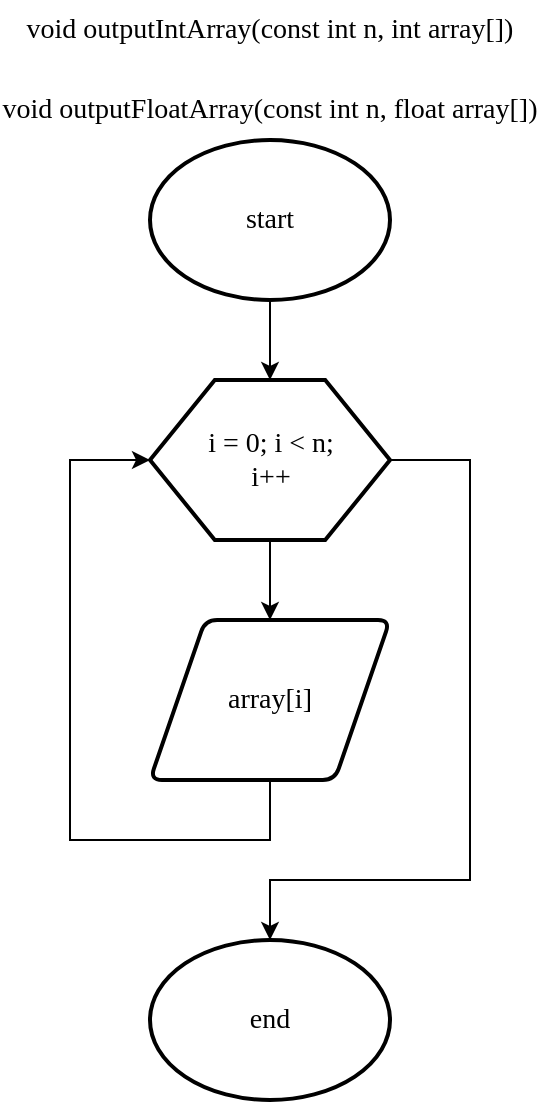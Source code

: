 <mxfile version="24.8.4">
  <diagram id="8Q3dDU82X_jl2kaXFfOp" name="Страница — 1">
    <mxGraphModel dx="851" dy="1639" grid="1" gridSize="10" guides="1" tooltips="1" connect="1" arrows="1" fold="1" page="1" pageScale="1" pageWidth="827" pageHeight="1169" math="0" shadow="0">
      <root>
        <mxCell id="0" />
        <mxCell id="1" parent="0" />
        <mxCell id="kHRQh5d3gpw3dr8Niihc-1" value="start" style="strokeWidth=2;html=1;shape=mxgraph.flowchart.start_1;whiteSpace=wrap;fontFamily=Times New Roman;fontSize=14;" vertex="1" parent="1">
          <mxGeometry x="320" y="-1080" width="120" height="80" as="geometry" />
        </mxCell>
        <mxCell id="kHRQh5d3gpw3dr8Niihc-2" value="i = 0; i &amp;lt; n;&lt;div style=&quot;font-size: 14px;&quot;&gt;i++&lt;/div&gt;" style="verticalLabelPosition=middle;verticalAlign=middle;html=1;shape=hexagon;perimeter=hexagonPerimeter2;arcSize=6;size=0.27;strokeWidth=2;labelPosition=center;align=center;fontFamily=Times New Roman;fontSize=14;" vertex="1" parent="1">
          <mxGeometry x="320" y="-960" width="120" height="80" as="geometry" />
        </mxCell>
        <mxCell id="kHRQh5d3gpw3dr8Niihc-3" value="array[i]" style="shape=parallelogram;html=1;strokeWidth=2;perimeter=parallelogramPerimeter;whiteSpace=wrap;rounded=1;arcSize=12;size=0.23;fontFamily=Times New Roman;fontSize=14;" vertex="1" parent="1">
          <mxGeometry x="320" y="-840" width="120" height="80" as="geometry" />
        </mxCell>
        <mxCell id="kHRQh5d3gpw3dr8Niihc-4" value="end" style="strokeWidth=2;html=1;shape=mxgraph.flowchart.start_1;whiteSpace=wrap;fontFamily=Times New Roman;fontSize=14;" vertex="1" parent="1">
          <mxGeometry x="320" y="-680" width="120" height="80" as="geometry" />
        </mxCell>
        <mxCell id="kHRQh5d3gpw3dr8Niihc-6" value="" style="endArrow=classic;html=1;rounded=0;exitX=0.5;exitY=1;exitDx=0;exitDy=0;exitPerimeter=0;entryX=0.5;entryY=0;entryDx=0;entryDy=0;fontFamily=Times New Roman;fontSize=14;" edge="1" parent="1" source="kHRQh5d3gpw3dr8Niihc-1" target="kHRQh5d3gpw3dr8Niihc-2">
          <mxGeometry width="50" height="50" relative="1" as="geometry">
            <mxPoint x="390" y="-920" as="sourcePoint" />
            <mxPoint x="440" y="-970" as="targetPoint" />
          </mxGeometry>
        </mxCell>
        <mxCell id="kHRQh5d3gpw3dr8Niihc-7" value="" style="endArrow=classic;html=1;rounded=0;entryX=0.5;entryY=0;entryDx=0;entryDy=0;exitX=0.5;exitY=1;exitDx=0;exitDy=0;fontFamily=Times New Roman;fontSize=14;" edge="1" parent="1" source="kHRQh5d3gpw3dr8Niihc-2" target="kHRQh5d3gpw3dr8Niihc-3">
          <mxGeometry width="50" height="50" relative="1" as="geometry">
            <mxPoint x="430" y="-870" as="sourcePoint" />
            <mxPoint x="390" y="-950" as="targetPoint" />
          </mxGeometry>
        </mxCell>
        <mxCell id="kHRQh5d3gpw3dr8Niihc-8" value="" style="endArrow=classic;html=1;rounded=0;entryX=0;entryY=0.5;entryDx=0;entryDy=0;exitX=0.5;exitY=1;exitDx=0;exitDy=0;fontFamily=Times New Roman;fontSize=14;" edge="1" parent="1" source="kHRQh5d3gpw3dr8Niihc-3" target="kHRQh5d3gpw3dr8Niihc-2">
          <mxGeometry width="50" height="50" relative="1" as="geometry">
            <mxPoint x="390" y="-870" as="sourcePoint" />
            <mxPoint x="390" y="-830" as="targetPoint" />
            <Array as="points">
              <mxPoint x="380" y="-730" />
              <mxPoint x="280" y="-730" />
              <mxPoint x="280" y="-920" />
            </Array>
          </mxGeometry>
        </mxCell>
        <mxCell id="kHRQh5d3gpw3dr8Niihc-9" value="" style="endArrow=classic;html=1;rounded=0;entryX=0.5;entryY=0;entryDx=0;entryDy=0;exitX=1;exitY=0.5;exitDx=0;exitDy=0;entryPerimeter=0;fontFamily=Times New Roman;fontSize=14;" edge="1" parent="1" source="kHRQh5d3gpw3dr8Niihc-2" target="kHRQh5d3gpw3dr8Niihc-4">
          <mxGeometry width="50" height="50" relative="1" as="geometry">
            <mxPoint x="390" y="-750" as="sourcePoint" />
            <mxPoint x="330" y="-910" as="targetPoint" />
            <Array as="points">
              <mxPoint x="480" y="-920" />
              <mxPoint x="480" y="-710" />
              <mxPoint x="380" y="-710" />
            </Array>
          </mxGeometry>
        </mxCell>
        <mxCell id="kHRQh5d3gpw3dr8Niihc-10" value="void outputFloatArray(const int n, float array[])" style="text;html=1;align=center;verticalAlign=middle;whiteSpace=wrap;rounded=0;fontFamily=Times New Roman;fontSize=14;" vertex="1" parent="1">
          <mxGeometry x="245" y="-1110" width="270" height="30" as="geometry" />
        </mxCell>
        <mxCell id="kHRQh5d3gpw3dr8Niihc-11" value="void outputIntArray(const int n, int array[])" style="text;html=1;align=center;verticalAlign=middle;whiteSpace=wrap;rounded=0;fontFamily=Times New Roman;fontSize=14;" vertex="1" parent="1">
          <mxGeometry x="255" y="-1150" width="250" height="30" as="geometry" />
        </mxCell>
      </root>
    </mxGraphModel>
  </diagram>
</mxfile>
